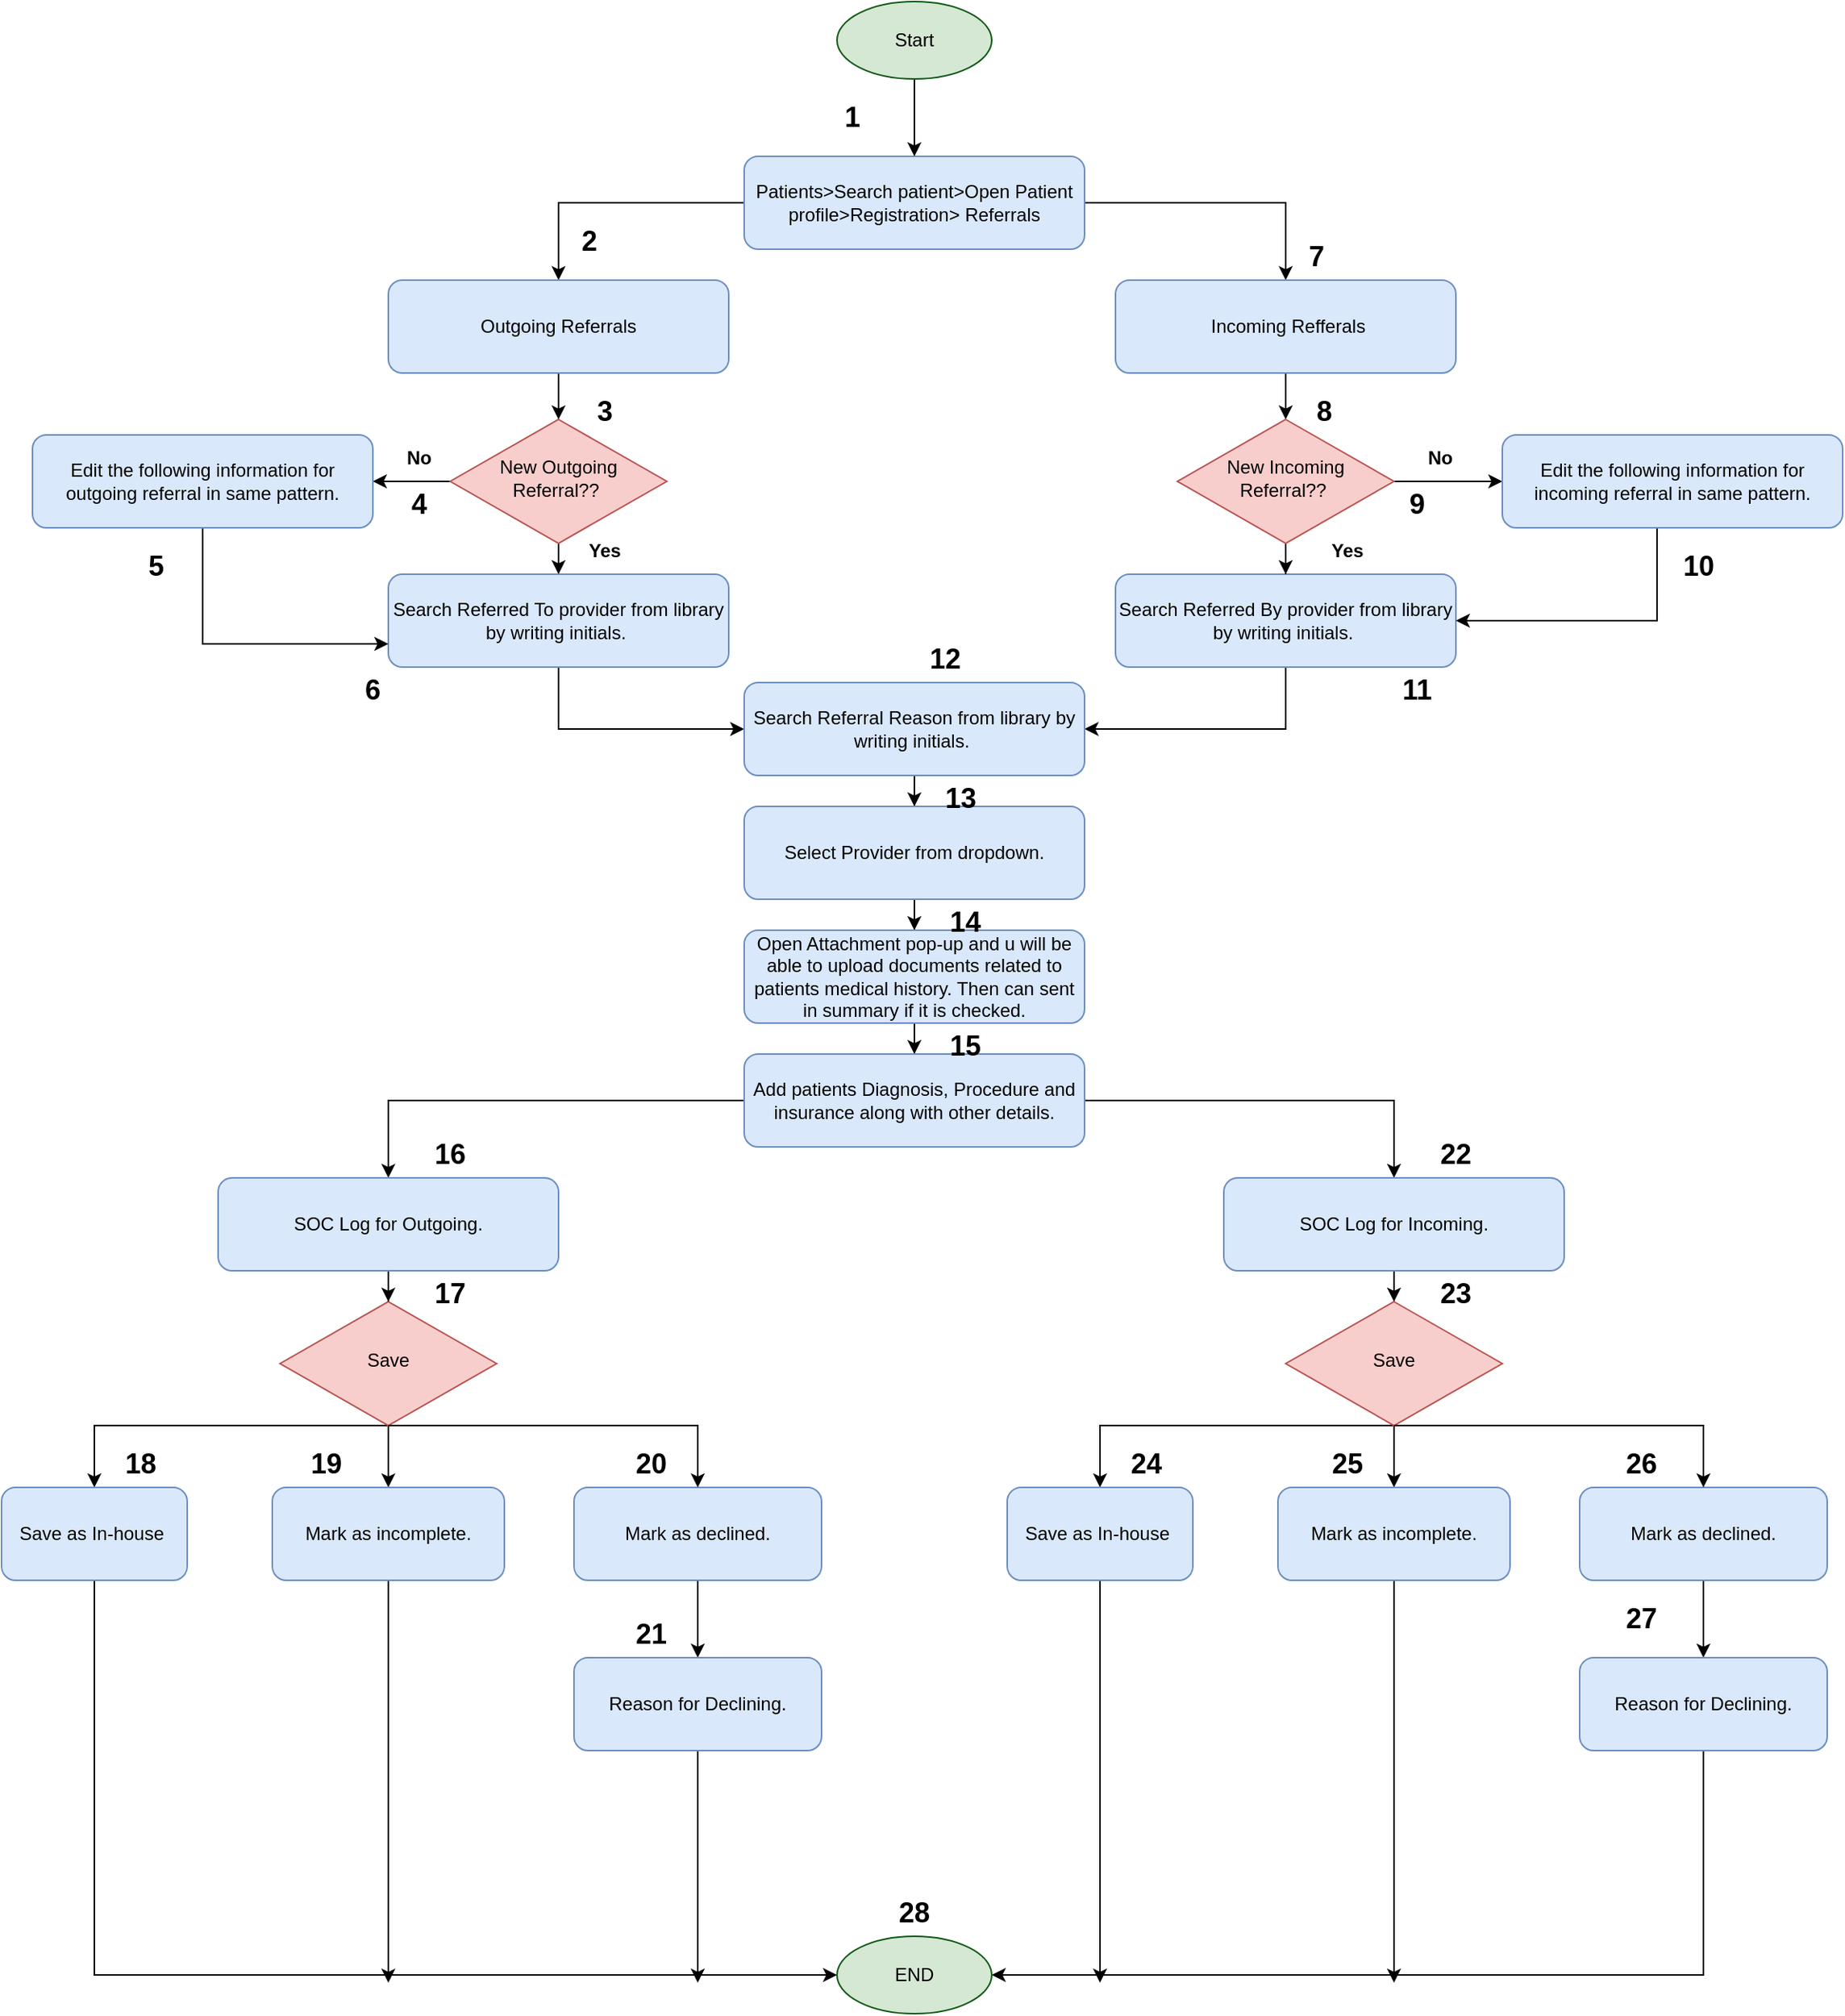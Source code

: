 <mxfile version="21.8.0" type="device">
  <diagram id="C5RBs43oDa-KdzZeNtuy" name="Page-1">
    <mxGraphModel dx="2626" dy="1003" grid="1" gridSize="10" guides="1" tooltips="1" connect="1" arrows="1" fold="1" page="1" pageScale="1" pageWidth="827" pageHeight="1169" math="0" shadow="0">
      <root>
        <mxCell id="WIyWlLk6GJQsqaUBKTNV-0" />
        <mxCell id="WIyWlLk6GJQsqaUBKTNV-1" parent="WIyWlLk6GJQsqaUBKTNV-0" />
        <mxCell id="YMdylm_ZdaBU3ZXP_qBa-23" value="" style="edgeStyle=orthogonalEdgeStyle;rounded=0;orthogonalLoop=1;jettySize=auto;html=1;" edge="1" parent="WIyWlLk6GJQsqaUBKTNV-1" source="WIyWlLk6GJQsqaUBKTNV-10" target="YMdylm_ZdaBU3ZXP_qBa-12">
          <mxGeometry relative="1" as="geometry" />
        </mxCell>
        <mxCell id="YMdylm_ZdaBU3ZXP_qBa-49" value="" style="edgeStyle=orthogonalEdgeStyle;rounded=0;orthogonalLoop=1;jettySize=auto;html=1;" edge="1" parent="WIyWlLk6GJQsqaUBKTNV-1" source="WIyWlLk6GJQsqaUBKTNV-10" target="YMdylm_ZdaBU3ZXP_qBa-48">
          <mxGeometry relative="1" as="geometry" />
        </mxCell>
        <mxCell id="WIyWlLk6GJQsqaUBKTNV-10" value="New Outgoing Referral??&amp;nbsp;" style="rhombus;whiteSpace=wrap;html=1;shadow=0;fontFamily=Helvetica;fontSize=12;align=center;strokeWidth=1;spacing=6;spacingTop=-4;fillColor=#f8cecc;strokeColor=#b85450;" parent="WIyWlLk6GJQsqaUBKTNV-1" vertex="1">
          <mxGeometry x="50" y="340" width="140" height="80" as="geometry" />
        </mxCell>
        <mxCell id="YMdylm_ZdaBU3ZXP_qBa-7" style="edgeStyle=orthogonalEdgeStyle;rounded=0;orthogonalLoop=1;jettySize=auto;html=1;entryX=0.5;entryY=0;entryDx=0;entryDy=0;" edge="1" parent="WIyWlLk6GJQsqaUBKTNV-1" source="WIyWlLk6GJQsqaUBKTNV-11" target="YMdylm_ZdaBU3ZXP_qBa-5">
          <mxGeometry relative="1" as="geometry">
            <Array as="points">
              <mxPoint x="120" y="200" />
            </Array>
          </mxGeometry>
        </mxCell>
        <mxCell id="YMdylm_ZdaBU3ZXP_qBa-8" style="edgeStyle=orthogonalEdgeStyle;rounded=0;orthogonalLoop=1;jettySize=auto;html=1;entryX=0.5;entryY=0;entryDx=0;entryDy=0;" edge="1" parent="WIyWlLk6GJQsqaUBKTNV-1" source="WIyWlLk6GJQsqaUBKTNV-11" target="YMdylm_ZdaBU3ZXP_qBa-6">
          <mxGeometry relative="1" as="geometry" />
        </mxCell>
        <mxCell id="WIyWlLk6GJQsqaUBKTNV-11" value="Patients&amp;gt;Search patient&amp;gt;Open Patient profile&amp;gt;Registration&amp;gt; Referrals" style="rounded=1;whiteSpace=wrap;html=1;fontSize=12;glass=0;strokeWidth=1;shadow=0;fillColor=#dae8fc;strokeColor=#6c8ebf;" parent="WIyWlLk6GJQsqaUBKTNV-1" vertex="1">
          <mxGeometry x="240" y="170" width="220" height="60" as="geometry" />
        </mxCell>
        <mxCell id="YMdylm_ZdaBU3ZXP_qBa-9" value="" style="edgeStyle=orthogonalEdgeStyle;rounded=0;orthogonalLoop=1;jettySize=auto;html=1;" edge="1" parent="WIyWlLk6GJQsqaUBKTNV-1" source="YMdylm_ZdaBU3ZXP_qBa-2" target="WIyWlLk6GJQsqaUBKTNV-11">
          <mxGeometry relative="1" as="geometry" />
        </mxCell>
        <mxCell id="YMdylm_ZdaBU3ZXP_qBa-2" value="Start" style="ellipse;whiteSpace=wrap;html=1;fillColor=#d5e8d4;strokeColor=#125916;" vertex="1" parent="WIyWlLk6GJQsqaUBKTNV-1">
          <mxGeometry x="300" y="70" width="100" height="50" as="geometry" />
        </mxCell>
        <mxCell id="YMdylm_ZdaBU3ZXP_qBa-22" value="" style="edgeStyle=orthogonalEdgeStyle;rounded=0;orthogonalLoop=1;jettySize=auto;html=1;" edge="1" parent="WIyWlLk6GJQsqaUBKTNV-1" source="YMdylm_ZdaBU3ZXP_qBa-5" target="WIyWlLk6GJQsqaUBKTNV-10">
          <mxGeometry relative="1" as="geometry" />
        </mxCell>
        <mxCell id="YMdylm_ZdaBU3ZXP_qBa-5" value="Outgoing Referrals" style="rounded=1;whiteSpace=wrap;html=1;fontSize=12;glass=0;strokeWidth=1;shadow=0;fillColor=#dae8fc;strokeColor=#6c8ebf;" vertex="1" parent="WIyWlLk6GJQsqaUBKTNV-1">
          <mxGeometry x="10" y="250" width="220" height="60" as="geometry" />
        </mxCell>
        <mxCell id="YMdylm_ZdaBU3ZXP_qBa-28" style="edgeStyle=orthogonalEdgeStyle;rounded=0;orthogonalLoop=1;jettySize=auto;html=1;entryX=0.5;entryY=0;entryDx=0;entryDy=0;" edge="1" parent="WIyWlLk6GJQsqaUBKTNV-1" source="YMdylm_ZdaBU3ZXP_qBa-6" target="YMdylm_ZdaBU3ZXP_qBa-24">
          <mxGeometry relative="1" as="geometry" />
        </mxCell>
        <mxCell id="YMdylm_ZdaBU3ZXP_qBa-6" value="&amp;nbsp;Incoming Refferals" style="rounded=1;whiteSpace=wrap;html=1;fontSize=12;glass=0;strokeWidth=1;shadow=0;fillColor=#dae8fc;strokeColor=#6c8ebf;" vertex="1" parent="WIyWlLk6GJQsqaUBKTNV-1">
          <mxGeometry x="480" y="250" width="220" height="60" as="geometry" />
        </mxCell>
        <mxCell id="YMdylm_ZdaBU3ZXP_qBa-18" style="edgeStyle=orthogonalEdgeStyle;rounded=0;orthogonalLoop=1;jettySize=auto;html=1;entryX=0;entryY=0.5;entryDx=0;entryDy=0;" edge="1" parent="WIyWlLk6GJQsqaUBKTNV-1" source="YMdylm_ZdaBU3ZXP_qBa-12" target="YMdylm_ZdaBU3ZXP_qBa-16">
          <mxGeometry relative="1" as="geometry">
            <Array as="points">
              <mxPoint x="120" y="540" />
            </Array>
          </mxGeometry>
        </mxCell>
        <mxCell id="YMdylm_ZdaBU3ZXP_qBa-12" value="Search Referred To provider from library by writing initials.&amp;nbsp;" style="rounded=1;whiteSpace=wrap;html=1;fontSize=12;glass=0;strokeWidth=1;shadow=0;fillColor=#dae8fc;strokeColor=#6c8ebf;" vertex="1" parent="WIyWlLk6GJQsqaUBKTNV-1">
          <mxGeometry x="10" y="440" width="220" height="60" as="geometry" />
        </mxCell>
        <mxCell id="YMdylm_ZdaBU3ZXP_qBa-45" style="edgeStyle=orthogonalEdgeStyle;rounded=0;orthogonalLoop=1;jettySize=auto;html=1;entryX=1;entryY=0.5;entryDx=0;entryDy=0;" edge="1" parent="WIyWlLk6GJQsqaUBKTNV-1" source="YMdylm_ZdaBU3ZXP_qBa-13" target="YMdylm_ZdaBU3ZXP_qBa-16">
          <mxGeometry relative="1" as="geometry">
            <Array as="points">
              <mxPoint x="590" y="540" />
            </Array>
          </mxGeometry>
        </mxCell>
        <mxCell id="YMdylm_ZdaBU3ZXP_qBa-13" value="Search Referred By provider from library by writing initials.&amp;nbsp;" style="rounded=1;whiteSpace=wrap;html=1;fontSize=12;glass=0;strokeWidth=1;shadow=0;fillColor=#dae8fc;strokeColor=#6c8ebf;" vertex="1" parent="WIyWlLk6GJQsqaUBKTNV-1">
          <mxGeometry x="480" y="440" width="220" height="60" as="geometry" />
        </mxCell>
        <mxCell id="YMdylm_ZdaBU3ZXP_qBa-20" value="" style="edgeStyle=orthogonalEdgeStyle;rounded=0;orthogonalLoop=1;jettySize=auto;html=1;" edge="1" parent="WIyWlLk6GJQsqaUBKTNV-1" source="YMdylm_ZdaBU3ZXP_qBa-16" target="YMdylm_ZdaBU3ZXP_qBa-19">
          <mxGeometry relative="1" as="geometry" />
        </mxCell>
        <mxCell id="YMdylm_ZdaBU3ZXP_qBa-16" value="Search Referral Reason from library by writing initials.&amp;nbsp;" style="rounded=1;whiteSpace=wrap;html=1;fontSize=12;glass=0;strokeWidth=1;shadow=0;fillColor=#dae8fc;strokeColor=#6c8ebf;" vertex="1" parent="WIyWlLk6GJQsqaUBKTNV-1">
          <mxGeometry x="240" y="510" width="220" height="60" as="geometry" />
        </mxCell>
        <mxCell id="YMdylm_ZdaBU3ZXP_qBa-30" value="" style="edgeStyle=orthogonalEdgeStyle;rounded=0;orthogonalLoop=1;jettySize=auto;html=1;" edge="1" parent="WIyWlLk6GJQsqaUBKTNV-1" source="YMdylm_ZdaBU3ZXP_qBa-19" target="YMdylm_ZdaBU3ZXP_qBa-21">
          <mxGeometry relative="1" as="geometry" />
        </mxCell>
        <mxCell id="YMdylm_ZdaBU3ZXP_qBa-19" value="Select Provider from dropdown." style="rounded=1;whiteSpace=wrap;html=1;fontSize=12;glass=0;strokeWidth=1;shadow=0;fillColor=#dae8fc;strokeColor=#6c8ebf;" vertex="1" parent="WIyWlLk6GJQsqaUBKTNV-1">
          <mxGeometry x="240" y="590" width="220" height="60" as="geometry" />
        </mxCell>
        <mxCell id="YMdylm_ZdaBU3ZXP_qBa-46" value="" style="edgeStyle=orthogonalEdgeStyle;rounded=0;orthogonalLoop=1;jettySize=auto;html=1;" edge="1" parent="WIyWlLk6GJQsqaUBKTNV-1" source="YMdylm_ZdaBU3ZXP_qBa-21" target="YMdylm_ZdaBU3ZXP_qBa-31">
          <mxGeometry relative="1" as="geometry" />
        </mxCell>
        <mxCell id="YMdylm_ZdaBU3ZXP_qBa-21" value="Open Attachment pop-up and u will be able to upload documents related to patients medical history. Then can sent in summary if it is checked." style="rounded=1;whiteSpace=wrap;html=1;fontSize=12;glass=0;strokeWidth=1;shadow=0;fillColor=#dae8fc;strokeColor=#6c8ebf;" vertex="1" parent="WIyWlLk6GJQsqaUBKTNV-1">
          <mxGeometry x="240" y="670" width="220" height="60" as="geometry" />
        </mxCell>
        <mxCell id="YMdylm_ZdaBU3ZXP_qBa-29" value="" style="edgeStyle=orthogonalEdgeStyle;rounded=0;orthogonalLoop=1;jettySize=auto;html=1;" edge="1" parent="WIyWlLk6GJQsqaUBKTNV-1" source="YMdylm_ZdaBU3ZXP_qBa-24" target="YMdylm_ZdaBU3ZXP_qBa-13">
          <mxGeometry relative="1" as="geometry" />
        </mxCell>
        <mxCell id="YMdylm_ZdaBU3ZXP_qBa-52" style="edgeStyle=orthogonalEdgeStyle;rounded=0;orthogonalLoop=1;jettySize=auto;html=1;entryX=0;entryY=0.5;entryDx=0;entryDy=0;" edge="1" parent="WIyWlLk6GJQsqaUBKTNV-1" source="YMdylm_ZdaBU3ZXP_qBa-24" target="YMdylm_ZdaBU3ZXP_qBa-47">
          <mxGeometry relative="1" as="geometry" />
        </mxCell>
        <mxCell id="YMdylm_ZdaBU3ZXP_qBa-24" value="New Incoming Referral??&amp;nbsp;" style="rhombus;whiteSpace=wrap;html=1;shadow=0;fontFamily=Helvetica;fontSize=12;align=center;strokeWidth=1;spacing=6;spacingTop=-4;fillColor=#f8cecc;strokeColor=#b85450;" vertex="1" parent="WIyWlLk6GJQsqaUBKTNV-1">
          <mxGeometry x="520" y="340" width="140" height="80" as="geometry" />
        </mxCell>
        <mxCell id="YMdylm_ZdaBU3ZXP_qBa-25" value="&lt;b&gt;Yes&lt;/b&gt;" style="text;html=1;strokeColor=none;fillColor=none;align=center;verticalAlign=middle;whiteSpace=wrap;rounded=0;" vertex="1" parent="WIyWlLk6GJQsqaUBKTNV-1">
          <mxGeometry x="120" y="410" width="60" height="30" as="geometry" />
        </mxCell>
        <mxCell id="YMdylm_ZdaBU3ZXP_qBa-26" value="&lt;b&gt;Yes&lt;/b&gt;" style="text;html=1;strokeColor=none;fillColor=none;align=center;verticalAlign=middle;whiteSpace=wrap;rounded=0;" vertex="1" parent="WIyWlLk6GJQsqaUBKTNV-1">
          <mxGeometry x="600" y="410" width="60" height="30" as="geometry" />
        </mxCell>
        <mxCell id="YMdylm_ZdaBU3ZXP_qBa-58" style="edgeStyle=orthogonalEdgeStyle;rounded=0;orthogonalLoop=1;jettySize=auto;html=1;entryX=0.5;entryY=0;entryDx=0;entryDy=0;" edge="1" parent="WIyWlLk6GJQsqaUBKTNV-1" source="YMdylm_ZdaBU3ZXP_qBa-31" target="YMdylm_ZdaBU3ZXP_qBa-57">
          <mxGeometry relative="1" as="geometry" />
        </mxCell>
        <mxCell id="YMdylm_ZdaBU3ZXP_qBa-61" style="edgeStyle=orthogonalEdgeStyle;rounded=0;orthogonalLoop=1;jettySize=auto;html=1;entryX=0.5;entryY=0;entryDx=0;entryDy=0;" edge="1" parent="WIyWlLk6GJQsqaUBKTNV-1" source="YMdylm_ZdaBU3ZXP_qBa-31" target="YMdylm_ZdaBU3ZXP_qBa-56">
          <mxGeometry relative="1" as="geometry" />
        </mxCell>
        <mxCell id="YMdylm_ZdaBU3ZXP_qBa-31" value="Add patients Diagnosis, Procedure and insurance along with other details." style="rounded=1;whiteSpace=wrap;html=1;fontSize=12;glass=0;strokeWidth=1;shadow=0;fillColor=#dae8fc;strokeColor=#6c8ebf;" vertex="1" parent="WIyWlLk6GJQsqaUBKTNV-1">
          <mxGeometry x="240" y="750" width="220" height="60" as="geometry" />
        </mxCell>
        <mxCell id="YMdylm_ZdaBU3ZXP_qBa-53" style="edgeStyle=orthogonalEdgeStyle;rounded=0;orthogonalLoop=1;jettySize=auto;html=1;entryX=1;entryY=0.5;entryDx=0;entryDy=0;" edge="1" parent="WIyWlLk6GJQsqaUBKTNV-1" source="YMdylm_ZdaBU3ZXP_qBa-47" target="YMdylm_ZdaBU3ZXP_qBa-13">
          <mxGeometry relative="1" as="geometry">
            <Array as="points">
              <mxPoint x="830" y="470" />
            </Array>
          </mxGeometry>
        </mxCell>
        <mxCell id="YMdylm_ZdaBU3ZXP_qBa-47" value="Edit the following information for incoming referral in same pattern." style="rounded=1;whiteSpace=wrap;html=1;fontSize=12;glass=0;strokeWidth=1;shadow=0;fillColor=#dae8fc;strokeColor=#6c8ebf;" vertex="1" parent="WIyWlLk6GJQsqaUBKTNV-1">
          <mxGeometry x="730" y="350" width="220" height="60" as="geometry" />
        </mxCell>
        <mxCell id="YMdylm_ZdaBU3ZXP_qBa-54" style="edgeStyle=orthogonalEdgeStyle;rounded=0;orthogonalLoop=1;jettySize=auto;html=1;entryX=0;entryY=0.75;entryDx=0;entryDy=0;" edge="1" parent="WIyWlLk6GJQsqaUBKTNV-1" source="YMdylm_ZdaBU3ZXP_qBa-48" target="YMdylm_ZdaBU3ZXP_qBa-12">
          <mxGeometry relative="1" as="geometry">
            <Array as="points">
              <mxPoint x="-110" y="485" />
            </Array>
          </mxGeometry>
        </mxCell>
        <mxCell id="YMdylm_ZdaBU3ZXP_qBa-48" value="Edit the following information for outgoing referral in same pattern." style="rounded=1;whiteSpace=wrap;html=1;fontSize=12;glass=0;strokeWidth=1;shadow=0;fillColor=#dae8fc;strokeColor=#6c8ebf;" vertex="1" parent="WIyWlLk6GJQsqaUBKTNV-1">
          <mxGeometry x="-220" y="350" width="220" height="60" as="geometry" />
        </mxCell>
        <mxCell id="YMdylm_ZdaBU3ZXP_qBa-50" value="&lt;b&gt;No&lt;/b&gt;" style="text;html=1;strokeColor=none;fillColor=none;align=center;verticalAlign=middle;whiteSpace=wrap;rounded=0;" vertex="1" parent="WIyWlLk6GJQsqaUBKTNV-1">
          <mxGeometry y="350" width="60" height="30" as="geometry" />
        </mxCell>
        <mxCell id="YMdylm_ZdaBU3ZXP_qBa-51" value="&lt;b&gt;No&lt;/b&gt;" style="text;html=1;strokeColor=none;fillColor=none;align=center;verticalAlign=middle;whiteSpace=wrap;rounded=0;" vertex="1" parent="WIyWlLk6GJQsqaUBKTNV-1">
          <mxGeometry x="660" y="350" width="60" height="30" as="geometry" />
        </mxCell>
        <mxCell id="YMdylm_ZdaBU3ZXP_qBa-67" value="" style="edgeStyle=orthogonalEdgeStyle;rounded=0;orthogonalLoop=1;jettySize=auto;html=1;" edge="1" parent="WIyWlLk6GJQsqaUBKTNV-1" source="YMdylm_ZdaBU3ZXP_qBa-55" target="YMdylm_ZdaBU3ZXP_qBa-65">
          <mxGeometry relative="1" as="geometry" />
        </mxCell>
        <mxCell id="YMdylm_ZdaBU3ZXP_qBa-69" style="edgeStyle=orthogonalEdgeStyle;rounded=0;orthogonalLoop=1;jettySize=auto;html=1;entryX=0.5;entryY=0;entryDx=0;entryDy=0;" edge="1" parent="WIyWlLk6GJQsqaUBKTNV-1" target="YMdylm_ZdaBU3ZXP_qBa-64">
          <mxGeometry relative="1" as="geometry">
            <mxPoint x="10" y="1010" as="sourcePoint" />
            <Array as="points">
              <mxPoint x="10" y="990" />
              <mxPoint x="-180" y="990" />
            </Array>
          </mxGeometry>
        </mxCell>
        <mxCell id="YMdylm_ZdaBU3ZXP_qBa-55" value="Save" style="rhombus;whiteSpace=wrap;html=1;shadow=0;fontFamily=Helvetica;fontSize=12;align=center;strokeWidth=1;spacing=6;spacingTop=-4;fillColor=#f8cecc;strokeColor=#b85450;" vertex="1" parent="WIyWlLk6GJQsqaUBKTNV-1">
          <mxGeometry x="-60" y="910" width="140" height="80" as="geometry" />
        </mxCell>
        <mxCell id="YMdylm_ZdaBU3ZXP_qBa-62" value="" style="edgeStyle=orthogonalEdgeStyle;rounded=0;orthogonalLoop=1;jettySize=auto;html=1;" edge="1" parent="WIyWlLk6GJQsqaUBKTNV-1" source="YMdylm_ZdaBU3ZXP_qBa-56" target="YMdylm_ZdaBU3ZXP_qBa-55">
          <mxGeometry relative="1" as="geometry" />
        </mxCell>
        <mxCell id="YMdylm_ZdaBU3ZXP_qBa-56" value="SOC Log for Outgoing." style="rounded=1;whiteSpace=wrap;html=1;fontSize=12;glass=0;strokeWidth=1;shadow=0;fillColor=#dae8fc;strokeColor=#6c8ebf;" vertex="1" parent="WIyWlLk6GJQsqaUBKTNV-1">
          <mxGeometry x="-100" y="830" width="220" height="60" as="geometry" />
        </mxCell>
        <mxCell id="YMdylm_ZdaBU3ZXP_qBa-82" value="" style="edgeStyle=orthogonalEdgeStyle;rounded=0;orthogonalLoop=1;jettySize=auto;html=1;" edge="1" parent="WIyWlLk6GJQsqaUBKTNV-1" source="YMdylm_ZdaBU3ZXP_qBa-57" target="YMdylm_ZdaBU3ZXP_qBa-75">
          <mxGeometry relative="1" as="geometry" />
        </mxCell>
        <mxCell id="YMdylm_ZdaBU3ZXP_qBa-57" value="SOC Log for Incoming." style="rounded=1;whiteSpace=wrap;html=1;fontSize=12;glass=0;strokeWidth=1;shadow=0;fillColor=#dae8fc;strokeColor=#6c8ebf;" vertex="1" parent="WIyWlLk6GJQsqaUBKTNV-1">
          <mxGeometry x="550" y="830" width="220" height="60" as="geometry" />
        </mxCell>
        <mxCell id="YMdylm_ZdaBU3ZXP_qBa-85" style="edgeStyle=orthogonalEdgeStyle;rounded=0;orthogonalLoop=1;jettySize=auto;html=1;entryX=0;entryY=0.5;entryDx=0;entryDy=0;" edge="1" parent="WIyWlLk6GJQsqaUBKTNV-1" source="YMdylm_ZdaBU3ZXP_qBa-64" target="YMdylm_ZdaBU3ZXP_qBa-83">
          <mxGeometry relative="1" as="geometry">
            <Array as="points">
              <mxPoint x="-180" y="1345" />
            </Array>
          </mxGeometry>
        </mxCell>
        <mxCell id="YMdylm_ZdaBU3ZXP_qBa-64" value="Save as In-house&amp;nbsp;" style="rounded=1;whiteSpace=wrap;html=1;fontSize=12;glass=0;strokeWidth=1;shadow=0;fillColor=#dae8fc;strokeColor=#6c8ebf;" vertex="1" parent="WIyWlLk6GJQsqaUBKTNV-1">
          <mxGeometry x="-240" y="1030" width="120" height="60" as="geometry" />
        </mxCell>
        <mxCell id="YMdylm_ZdaBU3ZXP_qBa-90" style="edgeStyle=orthogonalEdgeStyle;rounded=0;orthogonalLoop=1;jettySize=auto;html=1;" edge="1" parent="WIyWlLk6GJQsqaUBKTNV-1" source="YMdylm_ZdaBU3ZXP_qBa-65">
          <mxGeometry relative="1" as="geometry">
            <mxPoint x="10" y="1350" as="targetPoint" />
          </mxGeometry>
        </mxCell>
        <mxCell id="YMdylm_ZdaBU3ZXP_qBa-65" value="Mark as incomplete." style="rounded=1;whiteSpace=wrap;html=1;fontSize=12;glass=0;strokeWidth=1;shadow=0;fillColor=#dae8fc;strokeColor=#6c8ebf;" vertex="1" parent="WIyWlLk6GJQsqaUBKTNV-1">
          <mxGeometry x="-65" y="1030" width="150" height="60" as="geometry" />
        </mxCell>
        <mxCell id="YMdylm_ZdaBU3ZXP_qBa-72" value="" style="edgeStyle=orthogonalEdgeStyle;rounded=0;orthogonalLoop=1;jettySize=auto;html=1;" edge="1" parent="WIyWlLk6GJQsqaUBKTNV-1" source="YMdylm_ZdaBU3ZXP_qBa-66" target="YMdylm_ZdaBU3ZXP_qBa-71">
          <mxGeometry relative="1" as="geometry" />
        </mxCell>
        <mxCell id="YMdylm_ZdaBU3ZXP_qBa-66" value="Mark as declined." style="rounded=1;whiteSpace=wrap;html=1;fontSize=12;glass=0;strokeWidth=1;shadow=0;fillColor=#dae8fc;strokeColor=#6c8ebf;" vertex="1" parent="WIyWlLk6GJQsqaUBKTNV-1">
          <mxGeometry x="130" y="1030" width="160" height="60" as="geometry" />
        </mxCell>
        <mxCell id="YMdylm_ZdaBU3ZXP_qBa-70" style="edgeStyle=orthogonalEdgeStyle;rounded=0;orthogonalLoop=1;jettySize=auto;html=1;entryX=0.5;entryY=0;entryDx=0;entryDy=0;exitX=0.5;exitY=1;exitDx=0;exitDy=0;" edge="1" parent="WIyWlLk6GJQsqaUBKTNV-1" source="YMdylm_ZdaBU3ZXP_qBa-55" target="YMdylm_ZdaBU3ZXP_qBa-66">
          <mxGeometry relative="1" as="geometry">
            <mxPoint x="20" y="1020" as="sourcePoint" />
            <mxPoint x="-170" y="1040" as="targetPoint" />
            <Array as="points">
              <mxPoint x="210" y="990" />
            </Array>
          </mxGeometry>
        </mxCell>
        <mxCell id="YMdylm_ZdaBU3ZXP_qBa-91" style="edgeStyle=orthogonalEdgeStyle;rounded=0;orthogonalLoop=1;jettySize=auto;html=1;" edge="1" parent="WIyWlLk6GJQsqaUBKTNV-1" source="YMdylm_ZdaBU3ZXP_qBa-71">
          <mxGeometry relative="1" as="geometry">
            <mxPoint x="210" y="1350" as="targetPoint" />
          </mxGeometry>
        </mxCell>
        <mxCell id="YMdylm_ZdaBU3ZXP_qBa-71" value="Reason for Declining." style="rounded=1;whiteSpace=wrap;html=1;fontSize=12;glass=0;strokeWidth=1;shadow=0;fillColor=#dae8fc;strokeColor=#6c8ebf;" vertex="1" parent="WIyWlLk6GJQsqaUBKTNV-1">
          <mxGeometry x="130" y="1140" width="160" height="60" as="geometry" />
        </mxCell>
        <mxCell id="YMdylm_ZdaBU3ZXP_qBa-73" value="" style="edgeStyle=orthogonalEdgeStyle;rounded=0;orthogonalLoop=1;jettySize=auto;html=1;" edge="1" parent="WIyWlLk6GJQsqaUBKTNV-1" source="YMdylm_ZdaBU3ZXP_qBa-75" target="YMdylm_ZdaBU3ZXP_qBa-77">
          <mxGeometry relative="1" as="geometry" />
        </mxCell>
        <mxCell id="YMdylm_ZdaBU3ZXP_qBa-74" style="edgeStyle=orthogonalEdgeStyle;rounded=0;orthogonalLoop=1;jettySize=auto;html=1;entryX=0.5;entryY=0;entryDx=0;entryDy=0;" edge="1" parent="WIyWlLk6GJQsqaUBKTNV-1" target="YMdylm_ZdaBU3ZXP_qBa-76">
          <mxGeometry relative="1" as="geometry">
            <mxPoint x="660" y="1010" as="sourcePoint" />
            <Array as="points">
              <mxPoint x="660" y="990" />
              <mxPoint x="470" y="990" />
            </Array>
          </mxGeometry>
        </mxCell>
        <mxCell id="YMdylm_ZdaBU3ZXP_qBa-75" value="Save" style="rhombus;whiteSpace=wrap;html=1;shadow=0;fontFamily=Helvetica;fontSize=12;align=center;strokeWidth=1;spacing=6;spacingTop=-4;fillColor=#f8cecc;strokeColor=#b85450;" vertex="1" parent="WIyWlLk6GJQsqaUBKTNV-1">
          <mxGeometry x="590" y="910" width="140" height="80" as="geometry" />
        </mxCell>
        <mxCell id="YMdylm_ZdaBU3ZXP_qBa-88" style="edgeStyle=orthogonalEdgeStyle;rounded=0;orthogonalLoop=1;jettySize=auto;html=1;" edge="1" parent="WIyWlLk6GJQsqaUBKTNV-1" source="YMdylm_ZdaBU3ZXP_qBa-76">
          <mxGeometry relative="1" as="geometry">
            <mxPoint x="470" y="1350" as="targetPoint" />
          </mxGeometry>
        </mxCell>
        <mxCell id="YMdylm_ZdaBU3ZXP_qBa-76" value="Save as In-house&amp;nbsp;" style="rounded=1;whiteSpace=wrap;html=1;fontSize=12;glass=0;strokeWidth=1;shadow=0;fillColor=#dae8fc;strokeColor=#6c8ebf;" vertex="1" parent="WIyWlLk6GJQsqaUBKTNV-1">
          <mxGeometry x="410" y="1030" width="120" height="60" as="geometry" />
        </mxCell>
        <mxCell id="YMdylm_ZdaBU3ZXP_qBa-89" style="edgeStyle=orthogonalEdgeStyle;rounded=0;orthogonalLoop=1;jettySize=auto;html=1;" edge="1" parent="WIyWlLk6GJQsqaUBKTNV-1" source="YMdylm_ZdaBU3ZXP_qBa-77">
          <mxGeometry relative="1" as="geometry">
            <mxPoint x="660" y="1350" as="targetPoint" />
          </mxGeometry>
        </mxCell>
        <mxCell id="YMdylm_ZdaBU3ZXP_qBa-77" value="Mark as incomplete." style="rounded=1;whiteSpace=wrap;html=1;fontSize=12;glass=0;strokeWidth=1;shadow=0;fillColor=#dae8fc;strokeColor=#6c8ebf;" vertex="1" parent="WIyWlLk6GJQsqaUBKTNV-1">
          <mxGeometry x="585" y="1030" width="150" height="60" as="geometry" />
        </mxCell>
        <mxCell id="YMdylm_ZdaBU3ZXP_qBa-78" value="" style="edgeStyle=orthogonalEdgeStyle;rounded=0;orthogonalLoop=1;jettySize=auto;html=1;" edge="1" parent="WIyWlLk6GJQsqaUBKTNV-1" source="YMdylm_ZdaBU3ZXP_qBa-79" target="YMdylm_ZdaBU3ZXP_qBa-81">
          <mxGeometry relative="1" as="geometry" />
        </mxCell>
        <mxCell id="YMdylm_ZdaBU3ZXP_qBa-79" value="Mark as declined." style="rounded=1;whiteSpace=wrap;html=1;fontSize=12;glass=0;strokeWidth=1;shadow=0;fillColor=#dae8fc;strokeColor=#6c8ebf;" vertex="1" parent="WIyWlLk6GJQsqaUBKTNV-1">
          <mxGeometry x="780" y="1030" width="160" height="60" as="geometry" />
        </mxCell>
        <mxCell id="YMdylm_ZdaBU3ZXP_qBa-80" style="edgeStyle=orthogonalEdgeStyle;rounded=0;orthogonalLoop=1;jettySize=auto;html=1;entryX=0.5;entryY=0;entryDx=0;entryDy=0;exitX=0.5;exitY=1;exitDx=0;exitDy=0;" edge="1" parent="WIyWlLk6GJQsqaUBKTNV-1" source="YMdylm_ZdaBU3ZXP_qBa-75" target="YMdylm_ZdaBU3ZXP_qBa-79">
          <mxGeometry relative="1" as="geometry">
            <mxPoint x="670" y="1020" as="sourcePoint" />
            <mxPoint x="480" y="1040" as="targetPoint" />
            <Array as="points">
              <mxPoint x="860" y="990" />
            </Array>
          </mxGeometry>
        </mxCell>
        <mxCell id="YMdylm_ZdaBU3ZXP_qBa-86" style="edgeStyle=orthogonalEdgeStyle;rounded=0;orthogonalLoop=1;jettySize=auto;html=1;entryX=1;entryY=0.5;entryDx=0;entryDy=0;" edge="1" parent="WIyWlLk6GJQsqaUBKTNV-1" source="YMdylm_ZdaBU3ZXP_qBa-81" target="YMdylm_ZdaBU3ZXP_qBa-83">
          <mxGeometry relative="1" as="geometry">
            <Array as="points">
              <mxPoint x="860" y="1345" />
            </Array>
          </mxGeometry>
        </mxCell>
        <mxCell id="YMdylm_ZdaBU3ZXP_qBa-81" value="Reason for Declining." style="rounded=1;whiteSpace=wrap;html=1;fontSize=12;glass=0;strokeWidth=1;shadow=0;fillColor=#dae8fc;strokeColor=#6c8ebf;" vertex="1" parent="WIyWlLk6GJQsqaUBKTNV-1">
          <mxGeometry x="780" y="1140" width="160" height="60" as="geometry" />
        </mxCell>
        <mxCell id="YMdylm_ZdaBU3ZXP_qBa-83" value="END" style="ellipse;whiteSpace=wrap;html=1;fillColor=#d5e8d4;strokeColor=#125916;" vertex="1" parent="WIyWlLk6GJQsqaUBKTNV-1">
          <mxGeometry x="300" y="1320" width="100" height="50" as="geometry" />
        </mxCell>
        <mxCell id="YMdylm_ZdaBU3ZXP_qBa-92" value="&lt;b&gt;&lt;font style=&quot;font-size: 18px;&quot;&gt;1&lt;/font&gt;&lt;/b&gt;" style="text;html=1;strokeColor=none;fillColor=none;align=center;verticalAlign=middle;whiteSpace=wrap;rounded=0;" vertex="1" parent="WIyWlLk6GJQsqaUBKTNV-1">
          <mxGeometry x="280" y="130" width="60" height="30" as="geometry" />
        </mxCell>
        <mxCell id="YMdylm_ZdaBU3ZXP_qBa-93" value="&lt;b&gt;&lt;font style=&quot;font-size: 18px;&quot;&gt;2&lt;/font&gt;&lt;/b&gt;" style="text;html=1;strokeColor=none;fillColor=none;align=center;verticalAlign=middle;whiteSpace=wrap;rounded=0;" vertex="1" parent="WIyWlLk6GJQsqaUBKTNV-1">
          <mxGeometry x="110" y="210" width="60" height="30" as="geometry" />
        </mxCell>
        <mxCell id="YMdylm_ZdaBU3ZXP_qBa-94" value="&lt;b&gt;&lt;font style=&quot;font-size: 18px;&quot;&gt;3&lt;/font&gt;&lt;/b&gt;" style="text;html=1;strokeColor=none;fillColor=none;align=center;verticalAlign=middle;whiteSpace=wrap;rounded=0;" vertex="1" parent="WIyWlLk6GJQsqaUBKTNV-1">
          <mxGeometry x="120" y="320" width="60" height="30" as="geometry" />
        </mxCell>
        <mxCell id="YMdylm_ZdaBU3ZXP_qBa-95" value="&lt;b&gt;&lt;font style=&quot;font-size: 18px;&quot;&gt;4&lt;/font&gt;&lt;/b&gt;" style="text;html=1;strokeColor=none;fillColor=none;align=center;verticalAlign=middle;whiteSpace=wrap;rounded=0;" vertex="1" parent="WIyWlLk6GJQsqaUBKTNV-1">
          <mxGeometry y="380" width="60" height="30" as="geometry" />
        </mxCell>
        <mxCell id="YMdylm_ZdaBU3ZXP_qBa-96" value="&lt;b&gt;&lt;font style=&quot;font-size: 18px;&quot;&gt;5&lt;/font&gt;&lt;/b&gt;" style="text;html=1;strokeColor=none;fillColor=none;align=center;verticalAlign=middle;whiteSpace=wrap;rounded=0;" vertex="1" parent="WIyWlLk6GJQsqaUBKTNV-1">
          <mxGeometry x="-170" y="420" width="60" height="30" as="geometry" />
        </mxCell>
        <mxCell id="YMdylm_ZdaBU3ZXP_qBa-97" value="&lt;b&gt;&lt;font style=&quot;font-size: 18px;&quot;&gt;6&lt;/font&gt;&lt;/b&gt;" style="text;html=1;strokeColor=none;fillColor=none;align=center;verticalAlign=middle;whiteSpace=wrap;rounded=0;" vertex="1" parent="WIyWlLk6GJQsqaUBKTNV-1">
          <mxGeometry x="-30" y="500" width="60" height="30" as="geometry" />
        </mxCell>
        <mxCell id="YMdylm_ZdaBU3ZXP_qBa-99" value="&lt;b&gt;&lt;font style=&quot;font-size: 18px;&quot;&gt;12&lt;/font&gt;&lt;/b&gt;" style="text;html=1;strokeColor=none;fillColor=none;align=center;verticalAlign=middle;whiteSpace=wrap;rounded=0;" vertex="1" parent="WIyWlLk6GJQsqaUBKTNV-1">
          <mxGeometry x="340" y="480" width="60" height="30" as="geometry" />
        </mxCell>
        <mxCell id="YMdylm_ZdaBU3ZXP_qBa-100" value="&lt;b&gt;&lt;font style=&quot;font-size: 18px;&quot;&gt;13&lt;/font&gt;&lt;/b&gt;" style="text;html=1;strokeColor=none;fillColor=none;align=center;verticalAlign=middle;whiteSpace=wrap;rounded=0;" vertex="1" parent="WIyWlLk6GJQsqaUBKTNV-1">
          <mxGeometry x="350" y="569.5" width="60" height="30" as="geometry" />
        </mxCell>
        <mxCell id="YMdylm_ZdaBU3ZXP_qBa-101" value="&lt;b&gt;&lt;font style=&quot;font-size: 18px;&quot;&gt;14&lt;/font&gt;&lt;/b&gt;" style="text;html=1;strokeColor=none;fillColor=none;align=center;verticalAlign=middle;whiteSpace=wrap;rounded=0;" vertex="1" parent="WIyWlLk6GJQsqaUBKTNV-1">
          <mxGeometry x="353" y="650" width="60" height="30" as="geometry" />
        </mxCell>
        <mxCell id="YMdylm_ZdaBU3ZXP_qBa-102" value="&lt;b&gt;&lt;font style=&quot;font-size: 18px;&quot;&gt;15&lt;/font&gt;&lt;/b&gt;" style="text;html=1;strokeColor=none;fillColor=none;align=center;verticalAlign=middle;whiteSpace=wrap;rounded=0;" vertex="1" parent="WIyWlLk6GJQsqaUBKTNV-1">
          <mxGeometry x="353" y="730" width="60" height="30" as="geometry" />
        </mxCell>
        <mxCell id="YMdylm_ZdaBU3ZXP_qBa-103" value="&lt;b&gt;&lt;font style=&quot;font-size: 18px;&quot;&gt;7&lt;/font&gt;&lt;/b&gt;" style="text;html=1;strokeColor=none;fillColor=none;align=center;verticalAlign=middle;whiteSpace=wrap;rounded=0;" vertex="1" parent="WIyWlLk6GJQsqaUBKTNV-1">
          <mxGeometry x="580" y="220" width="60" height="30" as="geometry" />
        </mxCell>
        <mxCell id="YMdylm_ZdaBU3ZXP_qBa-104" value="&lt;b&gt;&lt;font style=&quot;font-size: 18px;&quot;&gt;8&lt;/font&gt;&lt;/b&gt;" style="text;html=1;strokeColor=none;fillColor=none;align=center;verticalAlign=middle;whiteSpace=wrap;rounded=0;" vertex="1" parent="WIyWlLk6GJQsqaUBKTNV-1">
          <mxGeometry x="585" y="320" width="60" height="30" as="geometry" />
        </mxCell>
        <mxCell id="YMdylm_ZdaBU3ZXP_qBa-105" value="&lt;b&gt;&lt;font style=&quot;font-size: 18px;&quot;&gt;9&lt;/font&gt;&lt;/b&gt;" style="text;html=1;strokeColor=none;fillColor=none;align=center;verticalAlign=middle;whiteSpace=wrap;rounded=0;" vertex="1" parent="WIyWlLk6GJQsqaUBKTNV-1">
          <mxGeometry x="645" y="380" width="60" height="30" as="geometry" />
        </mxCell>
        <mxCell id="YMdylm_ZdaBU3ZXP_qBa-106" value="&lt;b&gt;&lt;font style=&quot;font-size: 18px;&quot;&gt;10&lt;/font&gt;&lt;/b&gt;" style="text;html=1;strokeColor=none;fillColor=none;align=center;verticalAlign=middle;whiteSpace=wrap;rounded=0;" vertex="1" parent="WIyWlLk6GJQsqaUBKTNV-1">
          <mxGeometry x="827" y="420" width="60" height="30" as="geometry" />
        </mxCell>
        <mxCell id="YMdylm_ZdaBU3ZXP_qBa-107" value="&lt;b&gt;&lt;font style=&quot;font-size: 18px;&quot;&gt;11&lt;/font&gt;&lt;/b&gt;" style="text;html=1;strokeColor=none;fillColor=none;align=center;verticalAlign=middle;whiteSpace=wrap;rounded=0;" vertex="1" parent="WIyWlLk6GJQsqaUBKTNV-1">
          <mxGeometry x="645" y="500" width="60" height="30" as="geometry" />
        </mxCell>
        <mxCell id="YMdylm_ZdaBU3ZXP_qBa-108" value="&lt;b&gt;&lt;font style=&quot;font-size: 18px;&quot;&gt;16&lt;/font&gt;&lt;/b&gt;" style="text;html=1;strokeColor=none;fillColor=none;align=center;verticalAlign=middle;whiteSpace=wrap;rounded=0;" vertex="1" parent="WIyWlLk6GJQsqaUBKTNV-1">
          <mxGeometry x="20" y="800" width="60" height="30" as="geometry" />
        </mxCell>
        <mxCell id="YMdylm_ZdaBU3ZXP_qBa-109" value="&lt;b&gt;&lt;font style=&quot;font-size: 18px;&quot;&gt;17&lt;/font&gt;&lt;/b&gt;" style="text;html=1;strokeColor=none;fillColor=none;align=center;verticalAlign=middle;whiteSpace=wrap;rounded=0;" vertex="1" parent="WIyWlLk6GJQsqaUBKTNV-1">
          <mxGeometry x="20" y="890" width="60" height="30" as="geometry" />
        </mxCell>
        <mxCell id="YMdylm_ZdaBU3ZXP_qBa-110" value="&lt;b&gt;&lt;font style=&quot;font-size: 18px;&quot;&gt;18&lt;/font&gt;&lt;/b&gt;" style="text;html=1;strokeColor=none;fillColor=none;align=center;verticalAlign=middle;whiteSpace=wrap;rounded=0;" vertex="1" parent="WIyWlLk6GJQsqaUBKTNV-1">
          <mxGeometry x="-180" y="1000" width="60" height="30" as="geometry" />
        </mxCell>
        <mxCell id="YMdylm_ZdaBU3ZXP_qBa-111" value="&lt;span style=&quot;font-size: 18px;&quot;&gt;&lt;b&gt;19&lt;/b&gt;&lt;/span&gt;" style="text;html=1;strokeColor=none;fillColor=none;align=center;verticalAlign=middle;whiteSpace=wrap;rounded=0;" vertex="1" parent="WIyWlLk6GJQsqaUBKTNV-1">
          <mxGeometry x="-60" y="1000" width="60" height="30" as="geometry" />
        </mxCell>
        <mxCell id="YMdylm_ZdaBU3ZXP_qBa-112" value="&lt;span style=&quot;font-size: 18px;&quot;&gt;&lt;b&gt;20&lt;/b&gt;&lt;/span&gt;" style="text;html=1;strokeColor=none;fillColor=none;align=center;verticalAlign=middle;whiteSpace=wrap;rounded=0;" vertex="1" parent="WIyWlLk6GJQsqaUBKTNV-1">
          <mxGeometry x="150" y="1000" width="60" height="30" as="geometry" />
        </mxCell>
        <mxCell id="YMdylm_ZdaBU3ZXP_qBa-113" value="&lt;span style=&quot;font-size: 18px;&quot;&gt;&lt;b&gt;21&lt;/b&gt;&lt;/span&gt;" style="text;html=1;strokeColor=none;fillColor=none;align=center;verticalAlign=middle;whiteSpace=wrap;rounded=0;" vertex="1" parent="WIyWlLk6GJQsqaUBKTNV-1">
          <mxGeometry x="150" y="1110" width="60" height="30" as="geometry" />
        </mxCell>
        <mxCell id="YMdylm_ZdaBU3ZXP_qBa-114" value="&lt;b&gt;&lt;font style=&quot;font-size: 18px;&quot;&gt;22&lt;/font&gt;&lt;/b&gt;" style="text;html=1;strokeColor=none;fillColor=none;align=center;verticalAlign=middle;whiteSpace=wrap;rounded=0;" vertex="1" parent="WIyWlLk6GJQsqaUBKTNV-1">
          <mxGeometry x="670" y="800" width="60" height="30" as="geometry" />
        </mxCell>
        <mxCell id="YMdylm_ZdaBU3ZXP_qBa-115" value="&lt;b&gt;&lt;font style=&quot;font-size: 18px;&quot;&gt;23&lt;/font&gt;&lt;/b&gt;" style="text;html=1;strokeColor=none;fillColor=none;align=center;verticalAlign=middle;whiteSpace=wrap;rounded=0;" vertex="1" parent="WIyWlLk6GJQsqaUBKTNV-1">
          <mxGeometry x="670" y="890" width="60" height="30" as="geometry" />
        </mxCell>
        <mxCell id="YMdylm_ZdaBU3ZXP_qBa-116" value="&lt;b&gt;&lt;font style=&quot;font-size: 18px;&quot;&gt;24&lt;/font&gt;&lt;/b&gt;" style="text;html=1;strokeColor=none;fillColor=none;align=center;verticalAlign=middle;whiteSpace=wrap;rounded=0;" vertex="1" parent="WIyWlLk6GJQsqaUBKTNV-1">
          <mxGeometry x="470" y="1000" width="60" height="30" as="geometry" />
        </mxCell>
        <mxCell id="YMdylm_ZdaBU3ZXP_qBa-117" value="&lt;b&gt;&lt;font style=&quot;font-size: 18px;&quot;&gt;25&lt;/font&gt;&lt;/b&gt;" style="text;html=1;strokeColor=none;fillColor=none;align=center;verticalAlign=middle;whiteSpace=wrap;rounded=0;" vertex="1" parent="WIyWlLk6GJQsqaUBKTNV-1">
          <mxGeometry x="600" y="1000" width="60" height="30" as="geometry" />
        </mxCell>
        <mxCell id="YMdylm_ZdaBU3ZXP_qBa-118" value="&lt;b&gt;&lt;font style=&quot;font-size: 18px;&quot;&gt;26&lt;/font&gt;&lt;/b&gt;" style="text;html=1;strokeColor=none;fillColor=none;align=center;verticalAlign=middle;whiteSpace=wrap;rounded=0;" vertex="1" parent="WIyWlLk6GJQsqaUBKTNV-1">
          <mxGeometry x="790" y="1000" width="60" height="30" as="geometry" />
        </mxCell>
        <mxCell id="YMdylm_ZdaBU3ZXP_qBa-119" value="&lt;b&gt;&lt;font style=&quot;font-size: 18px;&quot;&gt;27&lt;/font&gt;&lt;/b&gt;" style="text;html=1;strokeColor=none;fillColor=none;align=center;verticalAlign=middle;whiteSpace=wrap;rounded=0;" vertex="1" parent="WIyWlLk6GJQsqaUBKTNV-1">
          <mxGeometry x="790" y="1100" width="60" height="30" as="geometry" />
        </mxCell>
        <mxCell id="YMdylm_ZdaBU3ZXP_qBa-120" value="&lt;b&gt;&lt;font style=&quot;font-size: 18px;&quot;&gt;28&lt;/font&gt;&lt;/b&gt;" style="text;html=1;strokeColor=none;fillColor=none;align=center;verticalAlign=middle;whiteSpace=wrap;rounded=0;" vertex="1" parent="WIyWlLk6GJQsqaUBKTNV-1">
          <mxGeometry x="320" y="1290" width="60" height="30" as="geometry" />
        </mxCell>
      </root>
    </mxGraphModel>
  </diagram>
</mxfile>
